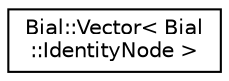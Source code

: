 digraph "Graphical Class Hierarchy"
{
  edge [fontname="Helvetica",fontsize="10",labelfontname="Helvetica",labelfontsize="10"];
  node [fontname="Helvetica",fontsize="10",shape=record];
  rankdir="LR";
  Node1 [label="Bial::Vector\< Bial\l::IdentityNode \>",height=0.2,width=0.4,color="black", fillcolor="white", style="filled",URL="$class_bial_1_1_vector.html"];
}
